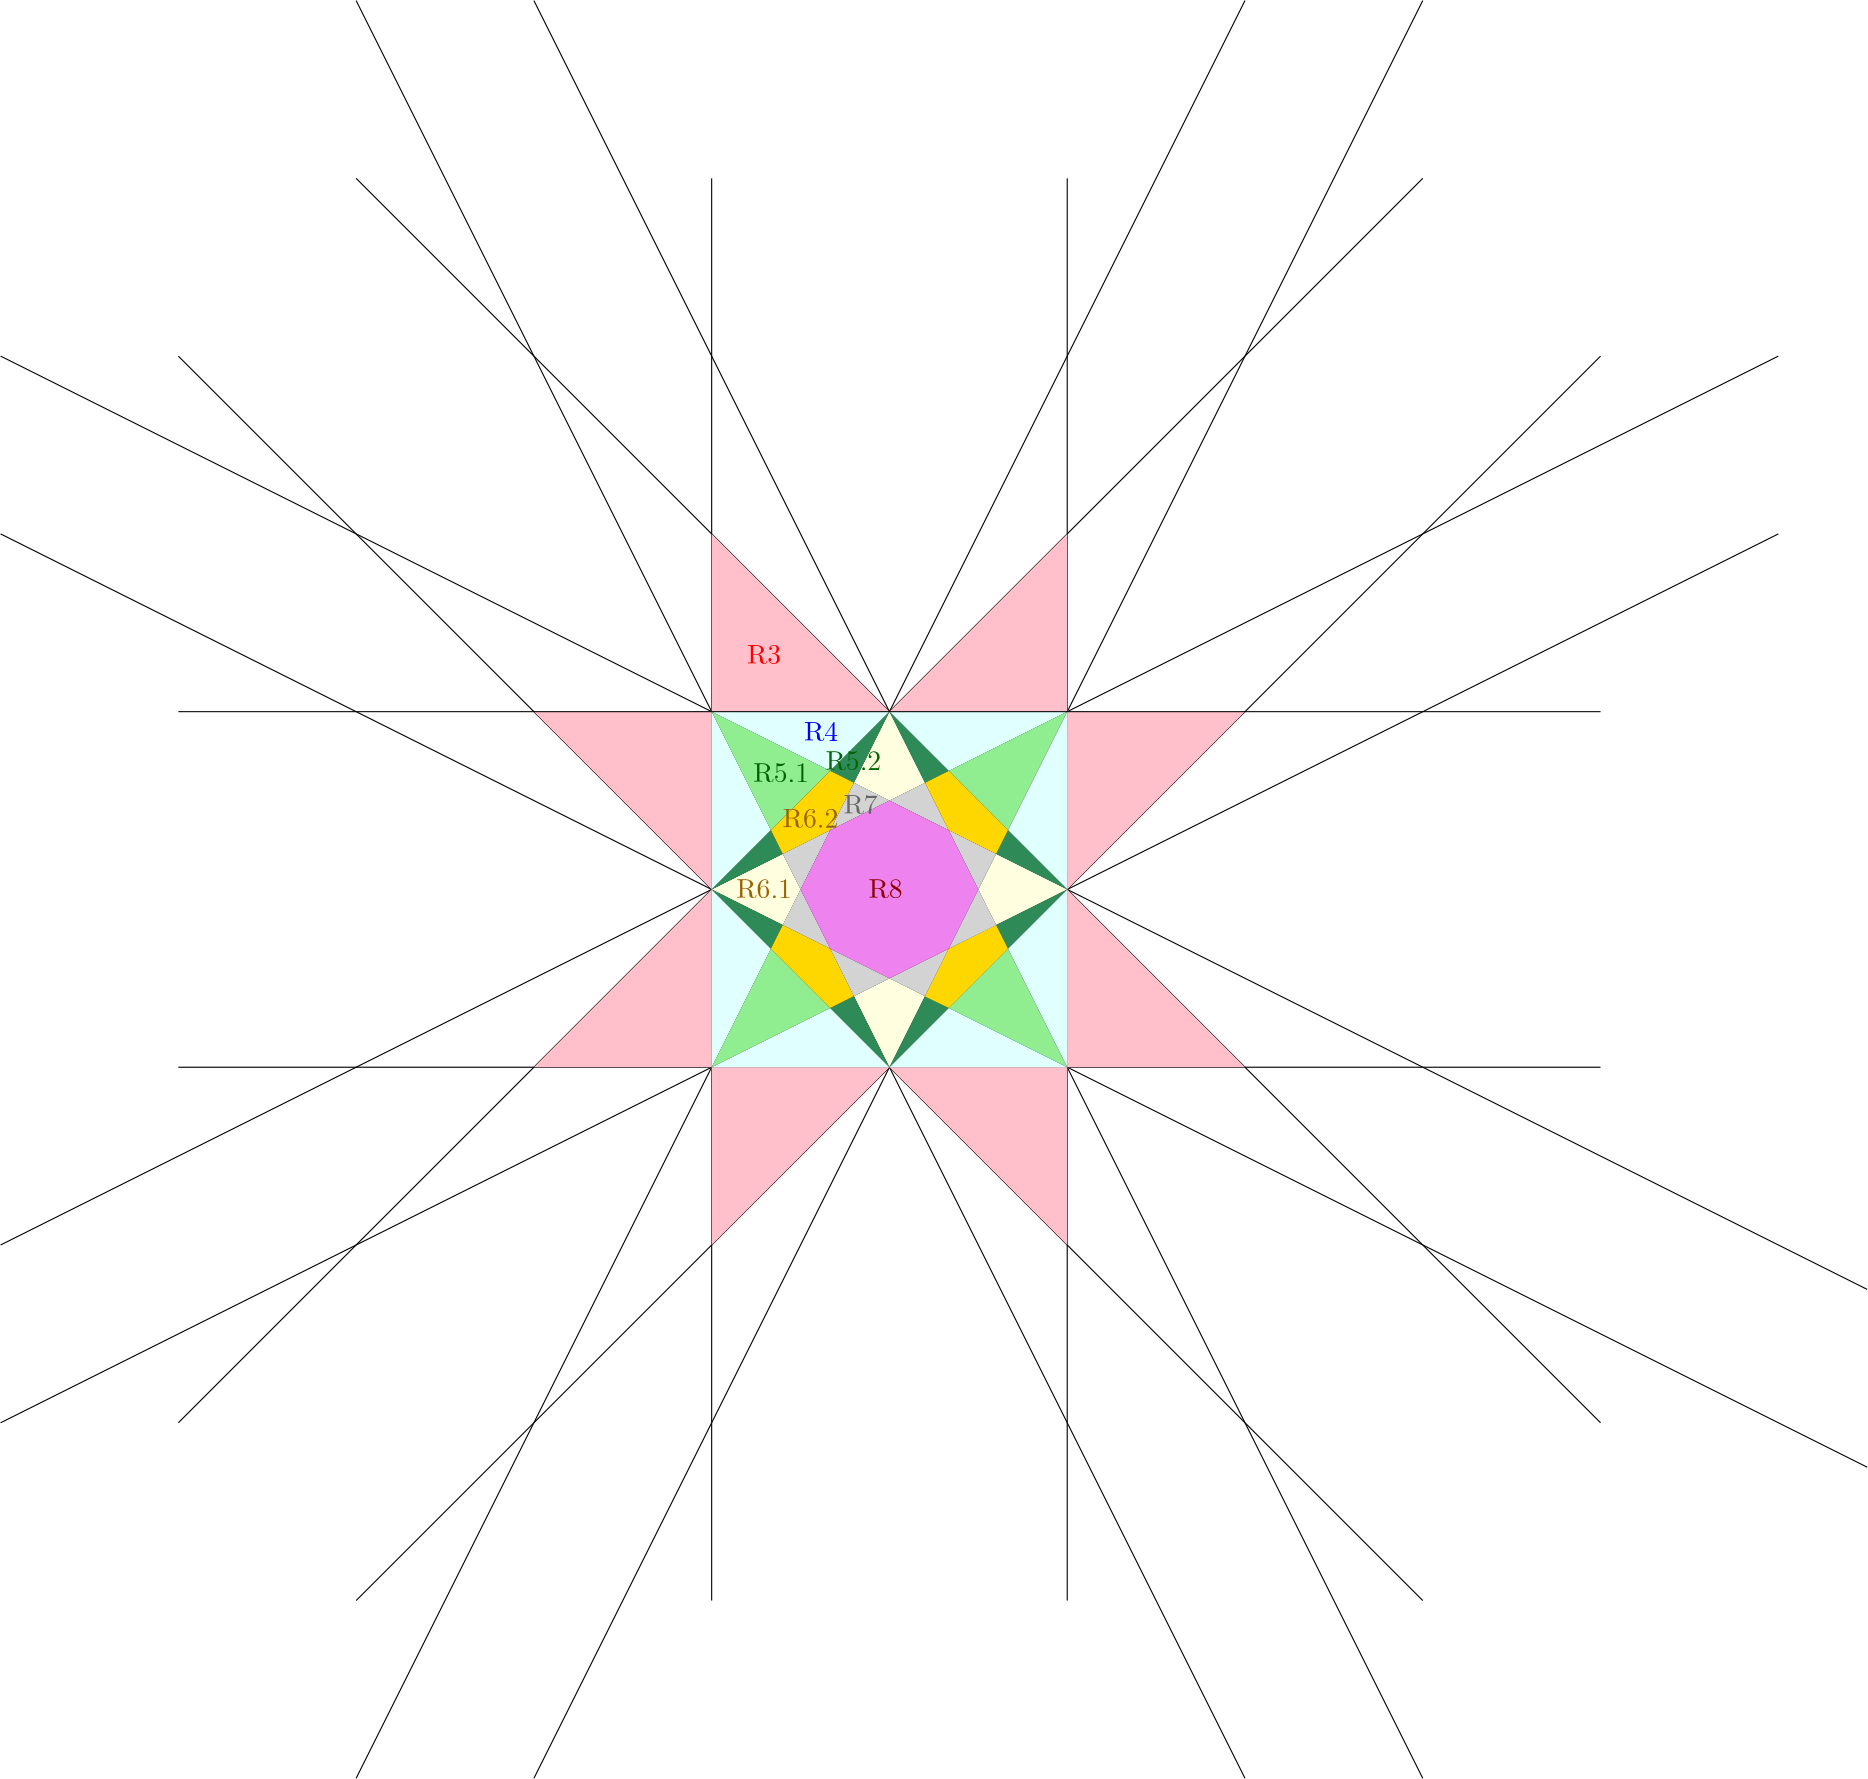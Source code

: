<?xml version="1.0"?>
<!DOCTYPE ipe SYSTEM "ipe.dtd">
<ipe version="70218" creator="Ipe 7.2.26">
<info created="D:20231207165433" modified="D:20240129110617"/>
<ipestyle name="basic">
<symbol name="arrow/arc(spx)">
<path stroke="sym-stroke" fill="sym-stroke" pen="sym-pen">
0 0 m
-1 0.333 l
-1 -0.333 l
h
</path>
</symbol>
<symbol name="arrow/farc(spx)">
<path stroke="sym-stroke" fill="white" pen="sym-pen">
0 0 m
-1 0.333 l
-1 -0.333 l
h
</path>
</symbol>
<symbol name="arrow/ptarc(spx)">
<path stroke="sym-stroke" fill="sym-stroke" pen="sym-pen">
0 0 m
-1 0.333 l
-0.8 0 l
-1 -0.333 l
h
</path>
</symbol>
<symbol name="arrow/fptarc(spx)">
<path stroke="sym-stroke" fill="white" pen="sym-pen">
0 0 m
-1 0.333 l
-0.8 0 l
-1 -0.333 l
h
</path>
</symbol>
<symbol name="mark/circle(sx)" transformations="translations">
<path fill="sym-stroke">
0.6 0 0 0.6 0 0 e
0.4 0 0 0.4 0 0 e
</path>
</symbol>
<symbol name="mark/disk(sx)" transformations="translations">
<path fill="sym-stroke">
0.6 0 0 0.6 0 0 e
</path>
</symbol>
<symbol name="mark/fdisk(sfx)" transformations="translations">
<group>
<path fill="sym-fill">
0.5 0 0 0.5 0 0 e
</path>
<path fill="sym-stroke" fillrule="eofill">
0.6 0 0 0.6 0 0 e
0.4 0 0 0.4 0 0 e
</path>
</group>
</symbol>
<symbol name="mark/box(sx)" transformations="translations">
<path fill="sym-stroke" fillrule="eofill">
-0.6 -0.6 m
0.6 -0.6 l
0.6 0.6 l
-0.6 0.6 l
h
-0.4 -0.4 m
0.4 -0.4 l
0.4 0.4 l
-0.4 0.4 l
h
</path>
</symbol>
<symbol name="mark/square(sx)" transformations="translations">
<path fill="sym-stroke">
-0.6 -0.6 m
0.6 -0.6 l
0.6 0.6 l
-0.6 0.6 l
h
</path>
</symbol>
<symbol name="mark/fsquare(sfx)" transformations="translations">
<group>
<path fill="sym-fill">
-0.5 -0.5 m
0.5 -0.5 l
0.5 0.5 l
-0.5 0.5 l
h
</path>
<path fill="sym-stroke" fillrule="eofill">
-0.6 -0.6 m
0.6 -0.6 l
0.6 0.6 l
-0.6 0.6 l
h
-0.4 -0.4 m
0.4 -0.4 l
0.4 0.4 l
-0.4 0.4 l
h
</path>
</group>
</symbol>
<symbol name="mark/cross(sx)" transformations="translations">
<group>
<path fill="sym-stroke">
-0.43 -0.57 m
0.57 0.43 l
0.43 0.57 l
-0.57 -0.43 l
h
</path>
<path fill="sym-stroke">
-0.43 0.57 m
0.57 -0.43 l
0.43 -0.57 l
-0.57 0.43 l
h
</path>
</group>
</symbol>
<symbol name="arrow/fnormal(spx)">
<path stroke="sym-stroke" fill="white" pen="sym-pen">
0 0 m
-1 0.333 l
-1 -0.333 l
h
</path>
</symbol>
<symbol name="arrow/pointed(spx)">
<path stroke="sym-stroke" fill="sym-stroke" pen="sym-pen">
0 0 m
-1 0.333 l
-0.8 0 l
-1 -0.333 l
h
</path>
</symbol>
<symbol name="arrow/fpointed(spx)">
<path stroke="sym-stroke" fill="white" pen="sym-pen">
0 0 m
-1 0.333 l
-0.8 0 l
-1 -0.333 l
h
</path>
</symbol>
<symbol name="arrow/linear(spx)">
<path stroke="sym-stroke" pen="sym-pen">
-1 0.333 m
0 0 l
-1 -0.333 l
</path>
</symbol>
<symbol name="arrow/fdouble(spx)">
<path stroke="sym-stroke" fill="white" pen="sym-pen">
0 0 m
-1 0.333 l
-1 -0.333 l
h
-1 0 m
-2 0.333 l
-2 -0.333 l
h
</path>
</symbol>
<symbol name="arrow/double(spx)">
<path stroke="sym-stroke" fill="sym-stroke" pen="sym-pen">
0 0 m
-1 0.333 l
-1 -0.333 l
h
-1 0 m
-2 0.333 l
-2 -0.333 l
h
</path>
</symbol>
<symbol name="arrow/mid-normal(spx)">
<path stroke="sym-stroke" fill="sym-stroke" pen="sym-pen">
0.5 0 m
-0.5 0.333 l
-0.5 -0.333 l
h
</path>
</symbol>
<symbol name="arrow/mid-fnormal(spx)">
<path stroke="sym-stroke" fill="white" pen="sym-pen">
0.5 0 m
-0.5 0.333 l
-0.5 -0.333 l
h
</path>
</symbol>
<symbol name="arrow/mid-pointed(spx)">
<path stroke="sym-stroke" fill="sym-stroke" pen="sym-pen">
0.5 0 m
-0.5 0.333 l
-0.3 0 l
-0.5 -0.333 l
h
</path>
</symbol>
<symbol name="arrow/mid-fpointed(spx)">
<path stroke="sym-stroke" fill="white" pen="sym-pen">
0.5 0 m
-0.5 0.333 l
-0.3 0 l
-0.5 -0.333 l
h
</path>
</symbol>
<symbol name="arrow/mid-double(spx)">
<path stroke="sym-stroke" fill="sym-stroke" pen="sym-pen">
1 0 m
0 0.333 l
0 -0.333 l
h
0 0 m
-1 0.333 l
-1 -0.333 l
h
</path>
</symbol>
<symbol name="arrow/mid-fdouble(spx)">
<path stroke="sym-stroke" fill="white" pen="sym-pen">
1 0 m
0 0.333 l
0 -0.333 l
h
0 0 m
-1 0.333 l
-1 -0.333 l
h
</path>
</symbol>
<anglesize name="22.5 deg" value="22.5"/>
<anglesize name="30 deg" value="30"/>
<anglesize name="45 deg" value="45"/>
<anglesize name="60 deg" value="60"/>
<anglesize name="90 deg" value="90"/>
<arrowsize name="large" value="10"/>
<arrowsize name="small" value="5"/>
<arrowsize name="tiny" value="3"/>
<color name="blue" value="0 0 1"/>
<color name="brown" value="0.647 0.165 0.165"/>
<color name="darkblue" value="0 0 0.545"/>
<color name="darkcyan" value="0 0.545 0.545"/>
<color name="darkgray" value="0.663"/>
<color name="darkgreen" value="0 0.392 0"/>
<color name="darkmagenta" value="0.545 0 0.545"/>
<color name="darkorange" value="1 0.549 0"/>
<color name="darkred" value="0.545 0 0"/>
<color name="gold" value="1 0.843 0"/>
<color name="gray" value="0.745"/>
<color name="green" value="0 1 0"/>
<color name="lightblue" value="0.678 0.847 0.902"/>
<color name="lightcyan" value="0.878 1 1"/>
<color name="lightgray" value="0.827"/>
<color name="lightgreen" value="0.565 0.933 0.565"/>
<color name="lightyellow" value="1 1 0.878"/>
<color name="navy" value="0 0 0.502"/>
<color name="orange" value="1 0.647 0"/>
<color name="pink" value="1 0.753 0.796"/>
<color name="purple" value="0.627 0.125 0.941"/>
<color name="red" value="1 0 0"/>
<color name="seagreen" value="0.18 0.545 0.341"/>
<color name="turquoise" value="0.251 0.878 0.816"/>
<color name="violet" value="0.933 0.51 0.933"/>
<color name="yellow" value="1 1 0"/>
<dashstyle name="dash dot dotted" value="[4 2 1 2 1 2] 0"/>
<dashstyle name="dash dotted" value="[4 2 1 2] 0"/>
<dashstyle name="dashed" value="[4] 0"/>
<dashstyle name="dotted" value="[1 3] 0"/>
<gridsize name="10 pts (~3.5 mm)" value="10"/>
<gridsize name="14 pts (~5 mm)" value="14"/>
<gridsize name="16 pts (~6 mm)" value="16"/>
<gridsize name="20 pts (~7 mm)" value="20"/>
<gridsize name="28 pts (~10 mm)" value="28"/>
<gridsize name="32 pts (~12 mm)" value="32"/>
<gridsize name="4 pts" value="4"/>
<gridsize name="56 pts (~20 mm)" value="56"/>
<gridsize name="8 pts (~3 mm)" value="8"/>
<opacity name="10%" value="0.1"/>
<opacity name="30%" value="0.3"/>
<opacity name="50%" value="0.5"/>
<opacity name="75%" value="0.75"/>
<pen name="fat" value="1.2"/>
<pen name="heavier" value="0.8"/>
<pen name="ultrafat" value="2"/>
<symbolsize name="large" value="5"/>
<symbolsize name="small" value="2"/>
<symbolsize name="tiny" value="1.1"/>
<textsize name="Huge" value="\Huge"/>
<textsize name="LARGE" value="\LARGE"/>
<textsize name="Large" value="\Large"/>
<textsize name="footnote" value="\footnotesize"/>
<textsize name="huge" value="\huge"/>
<textsize name="large" value="\large"/>
<textsize name="script" value="\scriptsize"/>
<textsize name="small" value="\small"/>
<textsize name="tiny" value="\tiny"/>
<textstyle name="center" begin="\begin{center}" end="\end{center}"/>
<textstyle name="item" begin="\begin{itemize}\item{}" end="\end{itemize}"/>
<textstyle name="itemize" begin="\begin{itemize}" end="\end{itemize}"/>
<tiling name="falling" angle="-60" step="4" width="1"/>
<tiling name="rising" angle="30" step="4" width="1"/>
</ipestyle>
<page marked="no">
<layer name="lines"/>
<layer name="R3"/>
<layer name="R4"/>
<layer name="R5_1"/>
<layer name="R5_2"/>
<layer name="R6_1"/>
<layer name="R6_2"/>
<layer name="R7"/>
<layer name="R8"/>
<layer name="labels"/>
<view layers="lines R3 R4 R5_1 R5_2 R6_1 R6_2 R7 R8 labels" active="labels"/>
<path layer="lines" stroke="black">
576 512 m
64 512 l
</path>
<path stroke="black">
256 320 m
256 832 l
</path>
<path stroke="black">
384 832 m
384 320 l
</path>
<path stroke="black">
64 384 m
512 832 l
</path>
<path stroke="black">
576 768 m
128 320 l
</path>
<path stroke="black">
512 320 m
64 768 l
</path>
<path stroke="black">
128 832 m
576 384 l
</path>
<path stroke="black">
192 256 m
512 896 l
</path>
<path stroke="black">
448 896 m
128 256 l
</path>
<path stroke="black">
448 256 m
128 896 l
</path>
<path stroke="black">
192 896 m
512 256 l
</path>
<path stroke="black">
0 384 m
640 704 l
</path>
<path stroke="black">
640 768 m
0 448 l
</path>
<path stroke="black">
0 704 m
672 368 l
</path>
<path stroke="black" fill="red" opacity="30%" stroke-opacity="opaque">
0 768 m
672 432 l
</path>
<path layer="R3" fill="pink">
256 704 m
256 640 l
320 640 l
h
</path>
<path fill="pink">
320 640 m
384 704 l
384 640 l
h
</path>
<path fill="pink">
384 640 m
448 640 l
384 576 l
h
</path>
<path fill="pink">
384 576 m
448 512 l
384 512 l
h
</path>
<path fill="pink">
384 512 m
384 448 l
320 512 l
h
</path>
<path fill="pink">
320 512 m
256 448 l
256 512 l
h
</path>
<path fill="pink">
256 512 m
192 512 l
256 576 l
h
</path>
<path fill="pink">
256 576 m
192 640 l
256 640 l
h
</path>
<path layer="R4" fill="lightcyan">
256 640 m
298.667 618.667 l
320 640 l
h
</path>
<path fill="lightcyan">
320 640 m
341.333 618.667 l
384 640 l
h
</path>
<path fill="lightcyan">
384 640 m
362.667 597.333 l
384 576 l
h
</path>
<path fill="lightcyan">
384 576 m
362.667 554.667 l
384 512 l
h
</path>
<path fill="lightcyan">
384 512 m
341.333 533.333 l
320 512 l
h
</path>
<path fill="lightcyan">
320 512 m
298.667 533.333 l
256 512 l
h
</path>
<path fill="lightcyan">
256 512 m
277.333 554.667 l
256 576 l
h
</path>
<path fill="lightcyan">
256 576 m
277.333 597.333 l
256 640 l
h
</path>
<path layer="R5_1" fill="lightgreen">
256 640 m
277.333 597.333 l
298.667 618.667 l
h
</path>
<path fill="lightgreen">
341.333 618.667 m
384 640 l
362.667 597.333 l
h
</path>
<path fill="lightgreen">
362.667 554.667 m
384 512 l
341.333 533.333 l
h
</path>
<path fill="lightgreen">
298.667 533.333 m
256 512 l
277.333 554.667 l
h
</path>
<path layer="R6_1" fill="lightyellow">
256 576 m
281.6 588.8 l
288 576 l
281.6 563.2 l
h
</path>
<path fill="lightyellow">
307.2 614.4 m
320 608 l
332.8 614.4 l
320 640 l
h
</path>
<path fill="lightyellow">
352 576 m
358.4 588.8 l
384 576 l
358.4 563.2 l
h
</path>
<path fill="lightyellow">
320 512 m
332.8 537.6 l
320 544 l
307.2 537.6 l
h
</path>
<path layer="R5_2" fill="seagreen">
256 576 m
277.333 554.667 l
281.6 563.2 l
h
</path>
<path fill="seagreen">
298.667 533.333 m
320 512 l
307.2 537.6 l
h
</path>
<path fill="seagreen">
320 512 m
341.333 533.333 l
332.8 537.6 l
332.8 537.6 l
h
</path>
<path fill="seagreen">
362.667 554.667 m
358.4 563.2 l
384 576 l
h
</path>
<path fill="seagreen">
384 576 m
358.4 588.8 l
362.667 597.333 l
h
</path>
<path fill="seagreen">
341.333 618.667 m
332.8 614.4 l
320 640 l
h
</path>
<path fill="seagreen">
320 640 m
307.2 614.4 l
298.667 618.667 l
h
</path>
<path fill="seagreen">
277.333 597.333 m
281.6 588.8 l
256 576 l
h
</path>
<path layer="R6_2" fill="gold">
277.333 554.667 m
281.6 563.2 l
298.667 554.667 l
307.2 537.6 l
298.667 533.333 l
h
</path>
<path fill="gold">
277.333 597.333 m
281.6 588.8 l
298.667 597.333 l
307.2 614.4 l
298.667 618.667 l
h
</path>
<path fill="gold">
341.333 554.667 m
358.4 563.2 l
362.667 554.667 l
341.333 533.333 l
332.746 537.491 l
h
</path>
<path layer="R7" fill="lightgray">
281.6 563.2 m
288 576 l
298.667 554.667 l
h
</path>
<path fill="lightgray">
298.667 554.667 m
320 544 l
307.2 537.6 l
h
</path>
<path fill="lightgray">
320 544 m
341.333 554.667 l
332.8 537.6 l
h
</path>
<path fill="lightgray">
341.333 554.667 m
352 576 l
358.425 563.15 l
h
</path>
<path fill="lightgray">
352 576 m
341.333 597.333 l
358.4 588.8 l
h
</path>
<path fill="lightgray">
332.8 614.4 m
341.333 597.333 l
320 608 l
h
</path>
<path fill="lightgray">
320 608 m
307.2 614.4 l
298.667 597.333 l
h
</path>
<path fill="lightgray">
298.667 597.333 m
281.6 588.8 l
288 576 l
h
</path>
<path layer="R8" fill="violet">
320 608 m
341.333 597.333 l
352 576 l
341.333 554.667 l
320 544 l
298.667 554.667 l
288 576 l
298.667 597.333 l
h
</path>
<path layer="R6_2" fill="gold">
341.333 597.333 m
332.8 614.4 l
341.333 618.667 l
362.667 597.333 l
358.4 588.8 l
h
</path>
<text layer="labels" matrix="1 0 0 1 -4.93292 -5.07386" transformations="translations" pos="273.629 662.25" stroke="red" type="label" width="12.315" height="6.808" depth="0" valign="baseline">R3</text>
<text matrix="1 0 0 1 -3.39937 -2.16323" transformations="translations" pos="292.64 631.57" stroke="blue" type="label" width="12.315" height="6.808" depth="0" valign="baseline">R4</text>
<text matrix="1 0 0 1 -4.32646 -4.6355" transformations="translations" pos="275.334 619.209" stroke="darkgreen" type="label" width="20.064" height="6.808" depth="0" valign="baseline">R5.1</text>
<text matrix="1 0 0 1 -5.87163 -3.09033" transformations="translations" pos="302.838 621.99" stroke="darkgreen" type="label" width="20.064" height="6.808" depth="0" valign="baseline">R5.2</text>
<text matrix="1 0 0 1 -1.8542 -3.7084" transformations="translations" pos="266.681 576.563" stroke="0.6 0.38 0" type="label" width="20.064" height="6.808" depth="0" valign="baseline">R6.1</text>
<text matrix="1 0 0 1 -2.47227 -3.09033" transformations="translations" pos="283.987 601.285" stroke="0.6 0.38 0" type="label" width="20.064" height="6.808" depth="0" valign="baseline">R6.2</text>
<text matrix="1 0 0 1 0.309033 -4.94453" transformations="translations" pos="303.147 608.084" stroke="0.4" type="label" width="12.315" height="6.808" depth="0" valign="baseline">R7</text>
<text matrix="1 0 0 1 0.9271 -3.09033" transformations="translations" pos="311.491 575.944" stroke="darkred" type="label" width="12.315" height="6.808" depth="0" valign="baseline">R8</text>
<path stroke="black">
64 640 m
576 640 l
</path>
</page>
</ipe>
